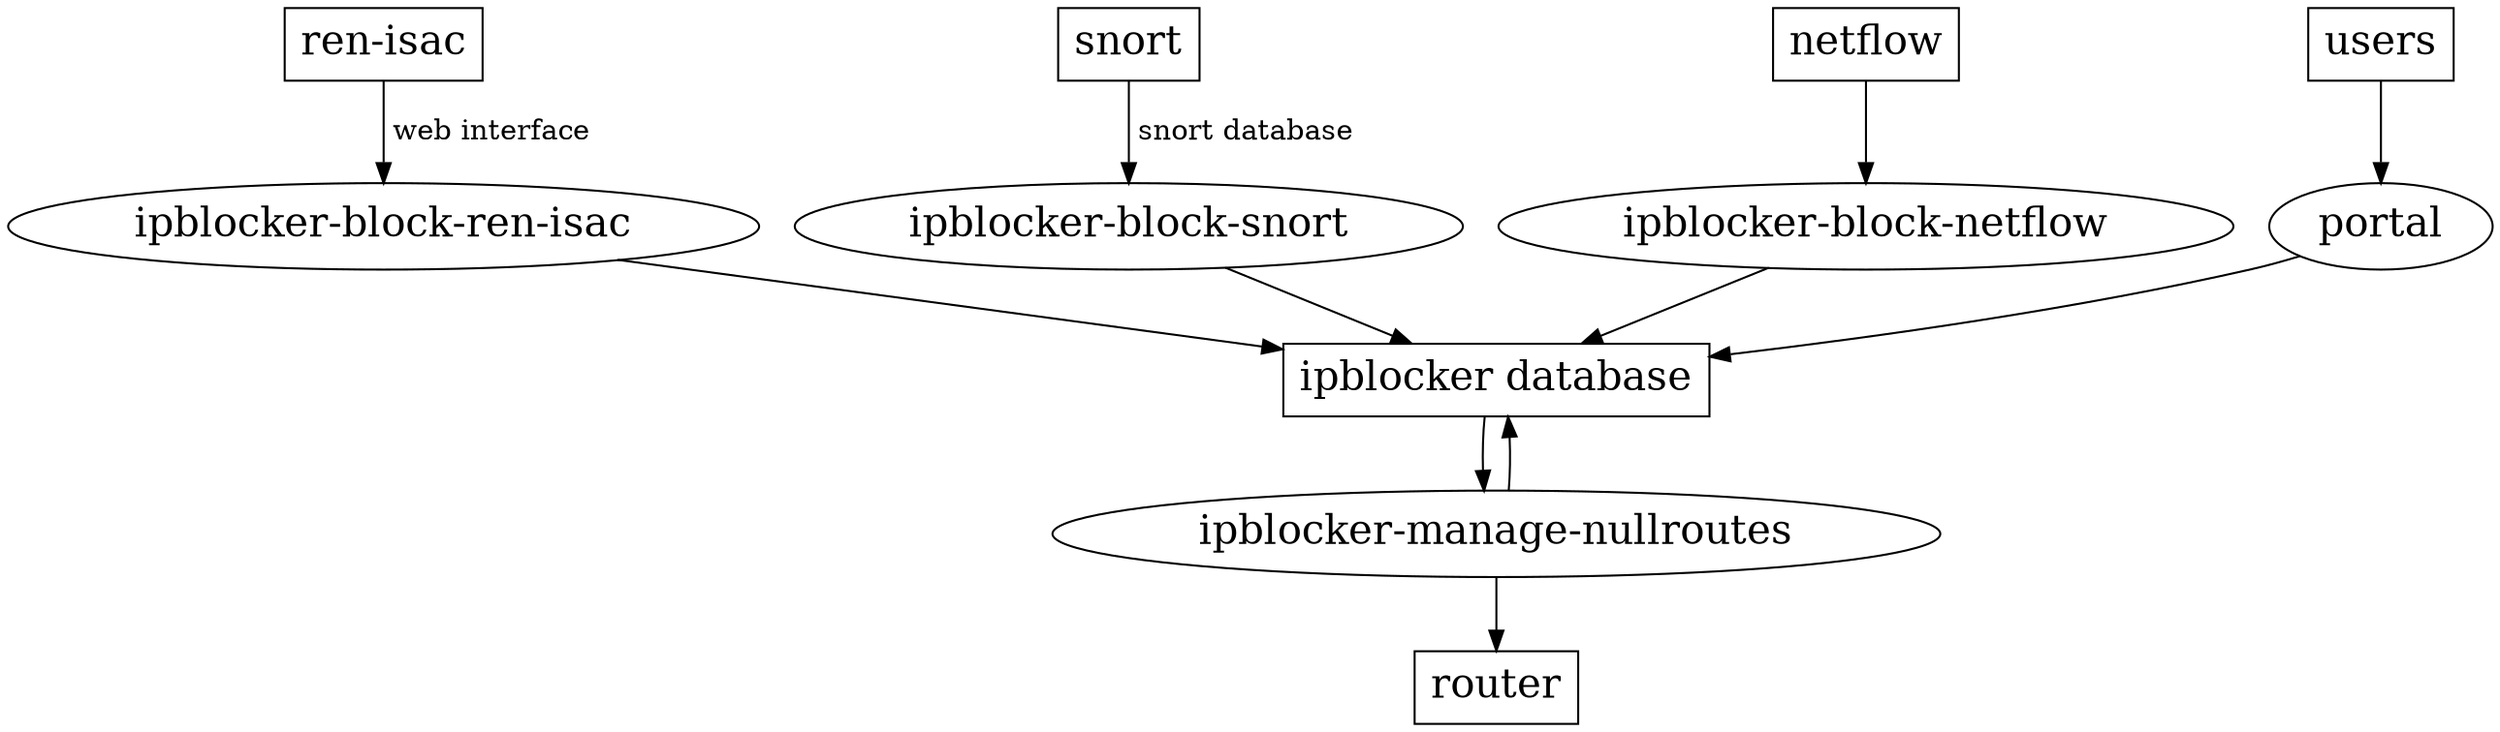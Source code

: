 digraph G {
    node [fontsize=20];
    graph [overlap=false];
    database [shape=box label="ipblocker database"];
    router [shape=box];
    imn [label="ipblocker-manage-nullroutes"];
    ri  [shape=box label="ren-isac"];
    snort [shape=box];
    netflow [shape=box];
    users [shape=box];
    ibr [label="ipblocker-block-ren-isac"];
    ibs [label="ipblocker-block-snort"];
    ibn [label="ipblocker-block-netflow"];

    users -> portal;
    portal -> database;
    snort -> ibs [label=" snort database" arrowtail=crow];
    ri  -> ibr [label=" web interface" arrowtail=crow] ;
    netflow -> ibn [arrowtail=crow];

    ibs -> database;
    ibr -> database;
    ibn -> database;
    imn -> database;

    database -> imn;
    imn -> router;
}
